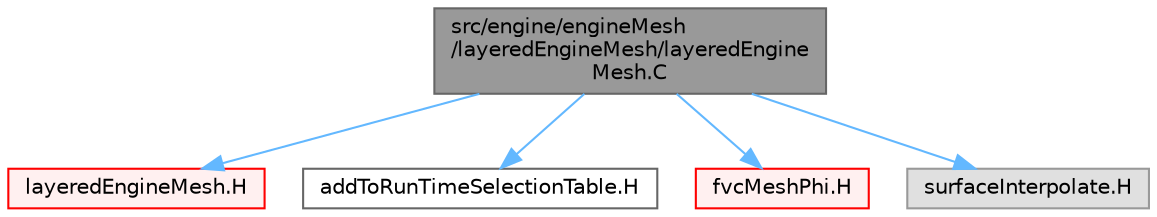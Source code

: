digraph "src/engine/engineMesh/layeredEngineMesh/layeredEngineMesh.C"
{
 // LATEX_PDF_SIZE
  bgcolor="transparent";
  edge [fontname=Helvetica,fontsize=10,labelfontname=Helvetica,labelfontsize=10];
  node [fontname=Helvetica,fontsize=10,shape=box,height=0.2,width=0.4];
  Node1 [id="Node000001",label="src/engine/engineMesh\l/layeredEngineMesh/layeredEngine\lMesh.C",height=0.2,width=0.4,color="gray40", fillcolor="grey60", style="filled", fontcolor="black",tooltip=" "];
  Node1 -> Node2 [id="edge1_Node000001_Node000002",color="steelblue1",style="solid",tooltip=" "];
  Node2 [id="Node000002",label="layeredEngineMesh.H",height=0.2,width=0.4,color="red", fillcolor="#FFF0F0", style="filled",URL="$layeredEngineMesh_8H.html",tooltip=" "];
  Node1 -> Node371 [id="edge2_Node000001_Node000371",color="steelblue1",style="solid",tooltip=" "];
  Node371 [id="Node000371",label="addToRunTimeSelectionTable.H",height=0.2,width=0.4,color="grey40", fillcolor="white", style="filled",URL="$addToRunTimeSelectionTable_8H.html",tooltip="Macros for easy insertion into run-time selection tables."];
  Node1 -> Node372 [id="edge3_Node000001_Node000372",color="steelblue1",style="solid",tooltip=" "];
  Node372 [id="Node000372",label="fvcMeshPhi.H",height=0.2,width=0.4,color="red", fillcolor="#FFF0F0", style="filled",URL="$fvcMeshPhi_8H.html",tooltip="Calculate the mesh motion flux and convert fluxes from absolute to relative and back."];
  Node1 -> Node380 [id="edge4_Node000001_Node000380",color="steelblue1",style="solid",tooltip=" "];
  Node380 [id="Node000380",label="surfaceInterpolate.H",height=0.2,width=0.4,color="grey60", fillcolor="#E0E0E0", style="filled",tooltip=" "];
}
